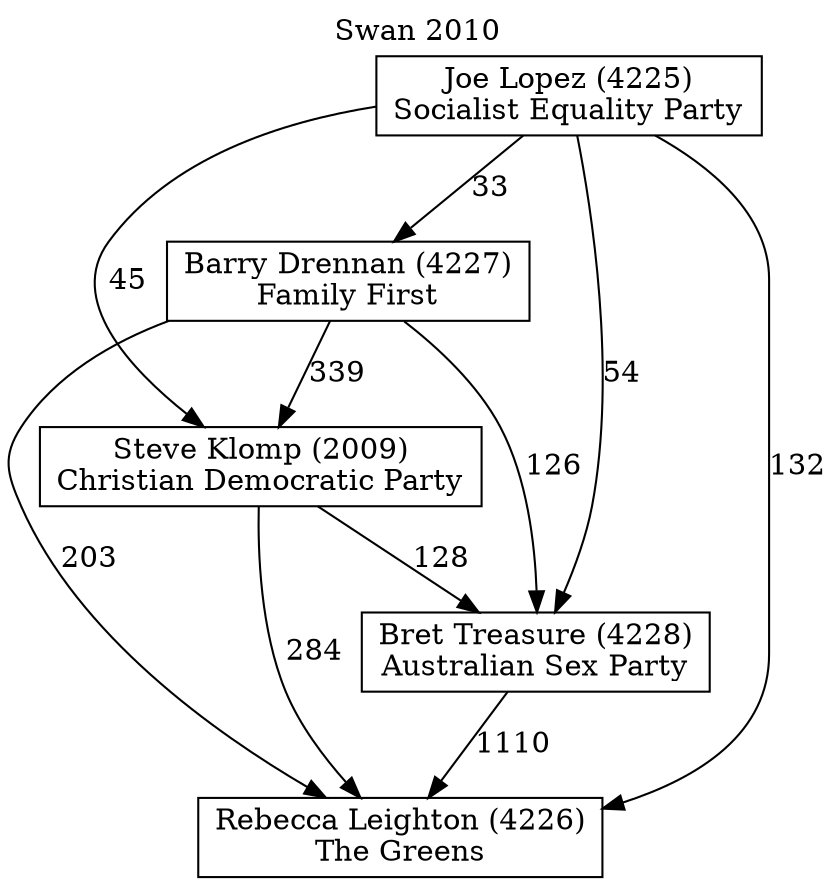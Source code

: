 // House preference flow
digraph "Rebecca Leighton (4226)_Swan_2010" {
	graph [label="Swan 2010" labelloc=t mclimit=10]
	node [shape=box]
	"Barry Drennan (4227)" [label="Barry Drennan (4227)
Family First"]
	"Bret Treasure (4228)" [label="Bret Treasure (4228)
Australian Sex Party"]
	"Joe Lopez (4225)" [label="Joe Lopez (4225)
Socialist Equality Party"]
	"Rebecca Leighton (4226)" [label="Rebecca Leighton (4226)
The Greens"]
	"Steve Klomp (2009)" [label="Steve Klomp (2009)
Christian Democratic Party"]
	"Barry Drennan (4227)" -> "Bret Treasure (4228)" [label=126]
	"Barry Drennan (4227)" -> "Rebecca Leighton (4226)" [label=203]
	"Barry Drennan (4227)" -> "Steve Klomp (2009)" [label=339]
	"Bret Treasure (4228)" -> "Rebecca Leighton (4226)" [label=1110]
	"Joe Lopez (4225)" -> "Barry Drennan (4227)" [label=33]
	"Joe Lopez (4225)" -> "Bret Treasure (4228)" [label=54]
	"Joe Lopez (4225)" -> "Rebecca Leighton (4226)" [label=132]
	"Joe Lopez (4225)" -> "Steve Klomp (2009)" [label=45]
	"Steve Klomp (2009)" -> "Bret Treasure (4228)" [label=128]
	"Steve Klomp (2009)" -> "Rebecca Leighton (4226)" [label=284]
}
